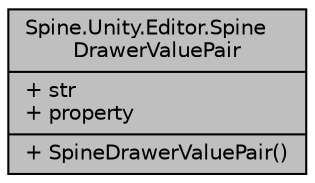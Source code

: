 digraph "Spine.Unity.Editor.SpineDrawerValuePair"
{
 // LATEX_PDF_SIZE
  edge [fontname="Helvetica",fontsize="10",labelfontname="Helvetica",labelfontsize="10"];
  node [fontname="Helvetica",fontsize="10",shape=record];
  Node1 [label="{Spine.Unity.Editor.Spine\lDrawerValuePair\n|+ str\l+ property\l|+ SpineDrawerValuePair()\l}",height=0.2,width=0.4,color="black", fillcolor="grey75", style="filled", fontcolor="black",tooltip=" "];
}
